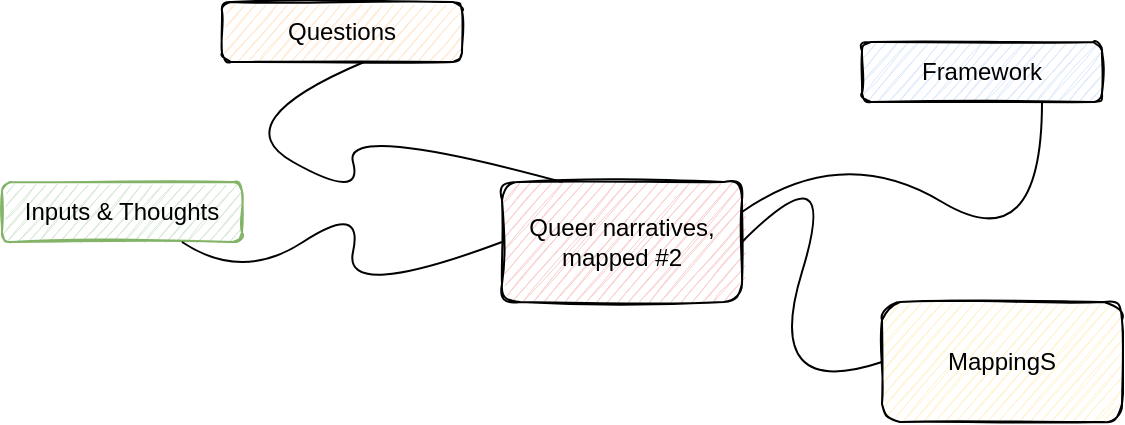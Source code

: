 <mxfile version="13.6.6" type="github">
  <diagram id="HTDr2kNdg095CR9g40Ee" name="Page-1">
    <mxGraphModel dx="782" dy="385" grid="1" gridSize="10" guides="1" tooltips="1" connect="1" arrows="1" fold="1" page="1" pageScale="1" pageWidth="827" pageHeight="1169" math="0" shadow="0">
      <root>
        <mxCell id="0" />
        <mxCell id="1" parent="0" />
        <mxCell id="PQ18Kxciy9XbWjqCcxdY-2" value="Queer narratives, mapped #2" style="rounded=1;whiteSpace=wrap;html=1;fillColor=#f8cecc;sketch=1;" parent="1" vertex="1">
          <mxGeometry x="340" y="180" width="120" height="60" as="geometry" />
        </mxCell>
        <mxCell id="PQ18Kxciy9XbWjqCcxdY-3" value="&lt;div&gt;Questions&lt;/div&gt;" style="rounded=1;whiteSpace=wrap;html=1;fillColor=#ffe6cc;sketch=1;" parent="1" vertex="1">
          <mxGeometry x="200" y="90" width="120" height="30" as="geometry" />
        </mxCell>
        <mxCell id="PQ18Kxciy9XbWjqCcxdY-5" value="&lt;div&gt;Framework&lt;/div&gt;" style="rounded=1;whiteSpace=wrap;html=1;fillColor=#dae8fc;glass=0;shadow=0;sketch=1;" parent="1" vertex="1">
          <mxGeometry x="520" y="110" width="120" height="30" as="geometry" />
        </mxCell>
        <mxCell id="PQ18Kxciy9XbWjqCcxdY-6" value="" style="curved=1;endArrow=none;html=1;exitX=0.75;exitY=1;exitDx=0;exitDy=0;entryX=1;entryY=0.25;entryDx=0;entryDy=0;endFill=0;" parent="1" source="PQ18Kxciy9XbWjqCcxdY-5" target="PQ18Kxciy9XbWjqCcxdY-2" edge="1">
          <mxGeometry width="50" height="50" relative="1" as="geometry">
            <mxPoint x="770" y="190" as="sourcePoint" />
            <mxPoint x="420" y="180" as="targetPoint" />
            <Array as="points">
              <mxPoint x="610" y="220" />
              <mxPoint x="510" y="160" />
            </Array>
          </mxGeometry>
        </mxCell>
        <mxCell id="PQ18Kxciy9XbWjqCcxdY-7" value="" style="curved=1;endArrow=none;html=1;entryX=0.592;entryY=1;entryDx=0;entryDy=0;endFill=0;entryPerimeter=0;exitX=0.25;exitY=0;exitDx=0;exitDy=0;" parent="1" source="PQ18Kxciy9XbWjqCcxdY-2" target="PQ18Kxciy9XbWjqCcxdY-3" edge="1">
          <mxGeometry width="50" height="50" relative="1" as="geometry">
            <mxPoint x="610" y="120" as="sourcePoint" />
            <mxPoint x="460" y="210" as="targetPoint" />
            <Array as="points">
              <mxPoint x="260" y="150" />
              <mxPoint x="271" y="190" />
              <mxPoint x="200" y="150" />
            </Array>
          </mxGeometry>
        </mxCell>
        <mxCell id="YTJMko_ndcUEO6qbKjCR-2" value="&lt;div&gt;Inputs &amp;amp; Thoughts&lt;br&gt;&lt;/div&gt;" style="rounded=1;whiteSpace=wrap;html=1;fillColor=#d5e8d4;sketch=1;strokeColor=#82b366;" vertex="1" parent="1">
          <mxGeometry x="90" y="180" width="120" height="30" as="geometry" />
        </mxCell>
        <mxCell id="YTJMko_ndcUEO6qbKjCR-3" value="&lt;div&gt;MappingS&lt;/div&gt;" style="rounded=1;whiteSpace=wrap;html=1;fillColor=#fff2cc;sketch=1;" vertex="1" parent="1">
          <mxGeometry x="530" y="240" width="120" height="60" as="geometry" />
        </mxCell>
        <mxCell id="YTJMko_ndcUEO6qbKjCR-4" value="" style="curved=1;endArrow=none;html=1;entryX=0.75;entryY=1;entryDx=0;entryDy=0;endFill=0;exitX=0;exitY=0.5;exitDx=0;exitDy=0;" edge="1" parent="1" source="PQ18Kxciy9XbWjqCcxdY-2" target="YTJMko_ndcUEO6qbKjCR-2">
          <mxGeometry width="50" height="50" relative="1" as="geometry">
            <mxPoint x="370" y="180" as="sourcePoint" />
            <mxPoint x="271.04" y="120" as="targetPoint" />
            <Array as="points">
              <mxPoint x="260" y="240" />
              <mxPoint x="271" y="190" />
              <mxPoint x="210" y="230" />
            </Array>
          </mxGeometry>
        </mxCell>
        <mxCell id="YTJMko_ndcUEO6qbKjCR-5" value="" style="curved=1;endArrow=none;html=1;entryX=1;entryY=0.5;entryDx=0;entryDy=0;endFill=0;exitX=0;exitY=0.5;exitDx=0;exitDy=0;" edge="1" parent="1" source="YTJMko_ndcUEO6qbKjCR-3" target="PQ18Kxciy9XbWjqCcxdY-2">
          <mxGeometry width="50" height="50" relative="1" as="geometry">
            <mxPoint x="570" y="320" as="sourcePoint" />
            <mxPoint x="460" y="210" as="targetPoint" />
            <Array as="points">
              <mxPoint x="470" y="290" />
              <mxPoint x="510" y="160" />
            </Array>
          </mxGeometry>
        </mxCell>
      </root>
    </mxGraphModel>
  </diagram>
</mxfile>
